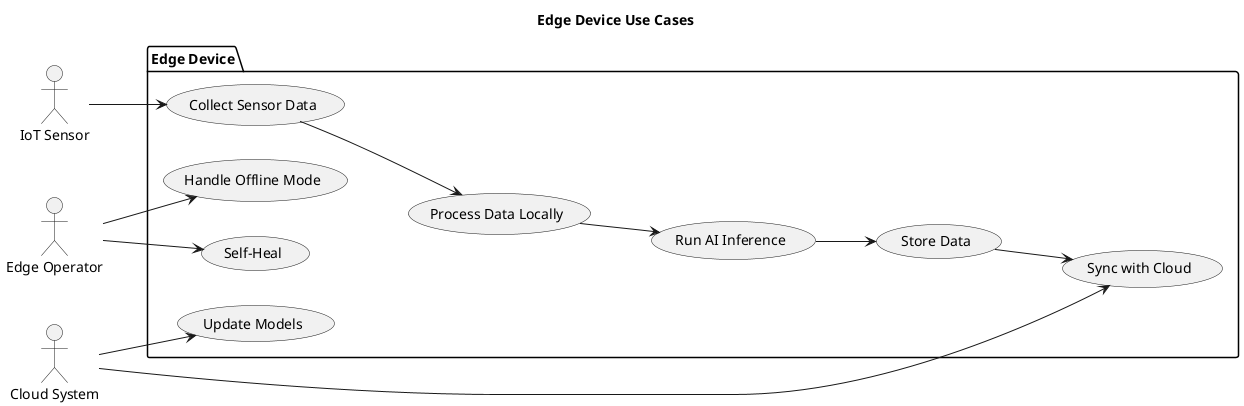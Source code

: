 @startuml
title Edge Device Use Cases

left to right direction

actor "IoT Sensor" as Sensor
actor "Edge Operator" as Operator
actor "Cloud System" as Cloud

package "Edge Device" {
    usecase "Collect Sensor Data" as CollectData
    usecase "Process Data Locally" as ProcessLocal
    usecase "Run AI Inference" as RunAI
    usecase "Store Data" as StoreData
    usecase "Sync with Cloud" as SyncCloud
    usecase "Handle Offline Mode" as OfflineMode
    usecase "Self-Heal" as SelfHeal
    usecase "Update Models" as UpdateModels
}

Sensor --> CollectData
CollectData --> ProcessLocal
ProcessLocal --> RunAI
RunAI --> StoreData
StoreData --> SyncCloud
Cloud --> SyncCloud
Cloud --> UpdateModels
Operator --> OfflineMode
Operator --> SelfHeal

@enduml